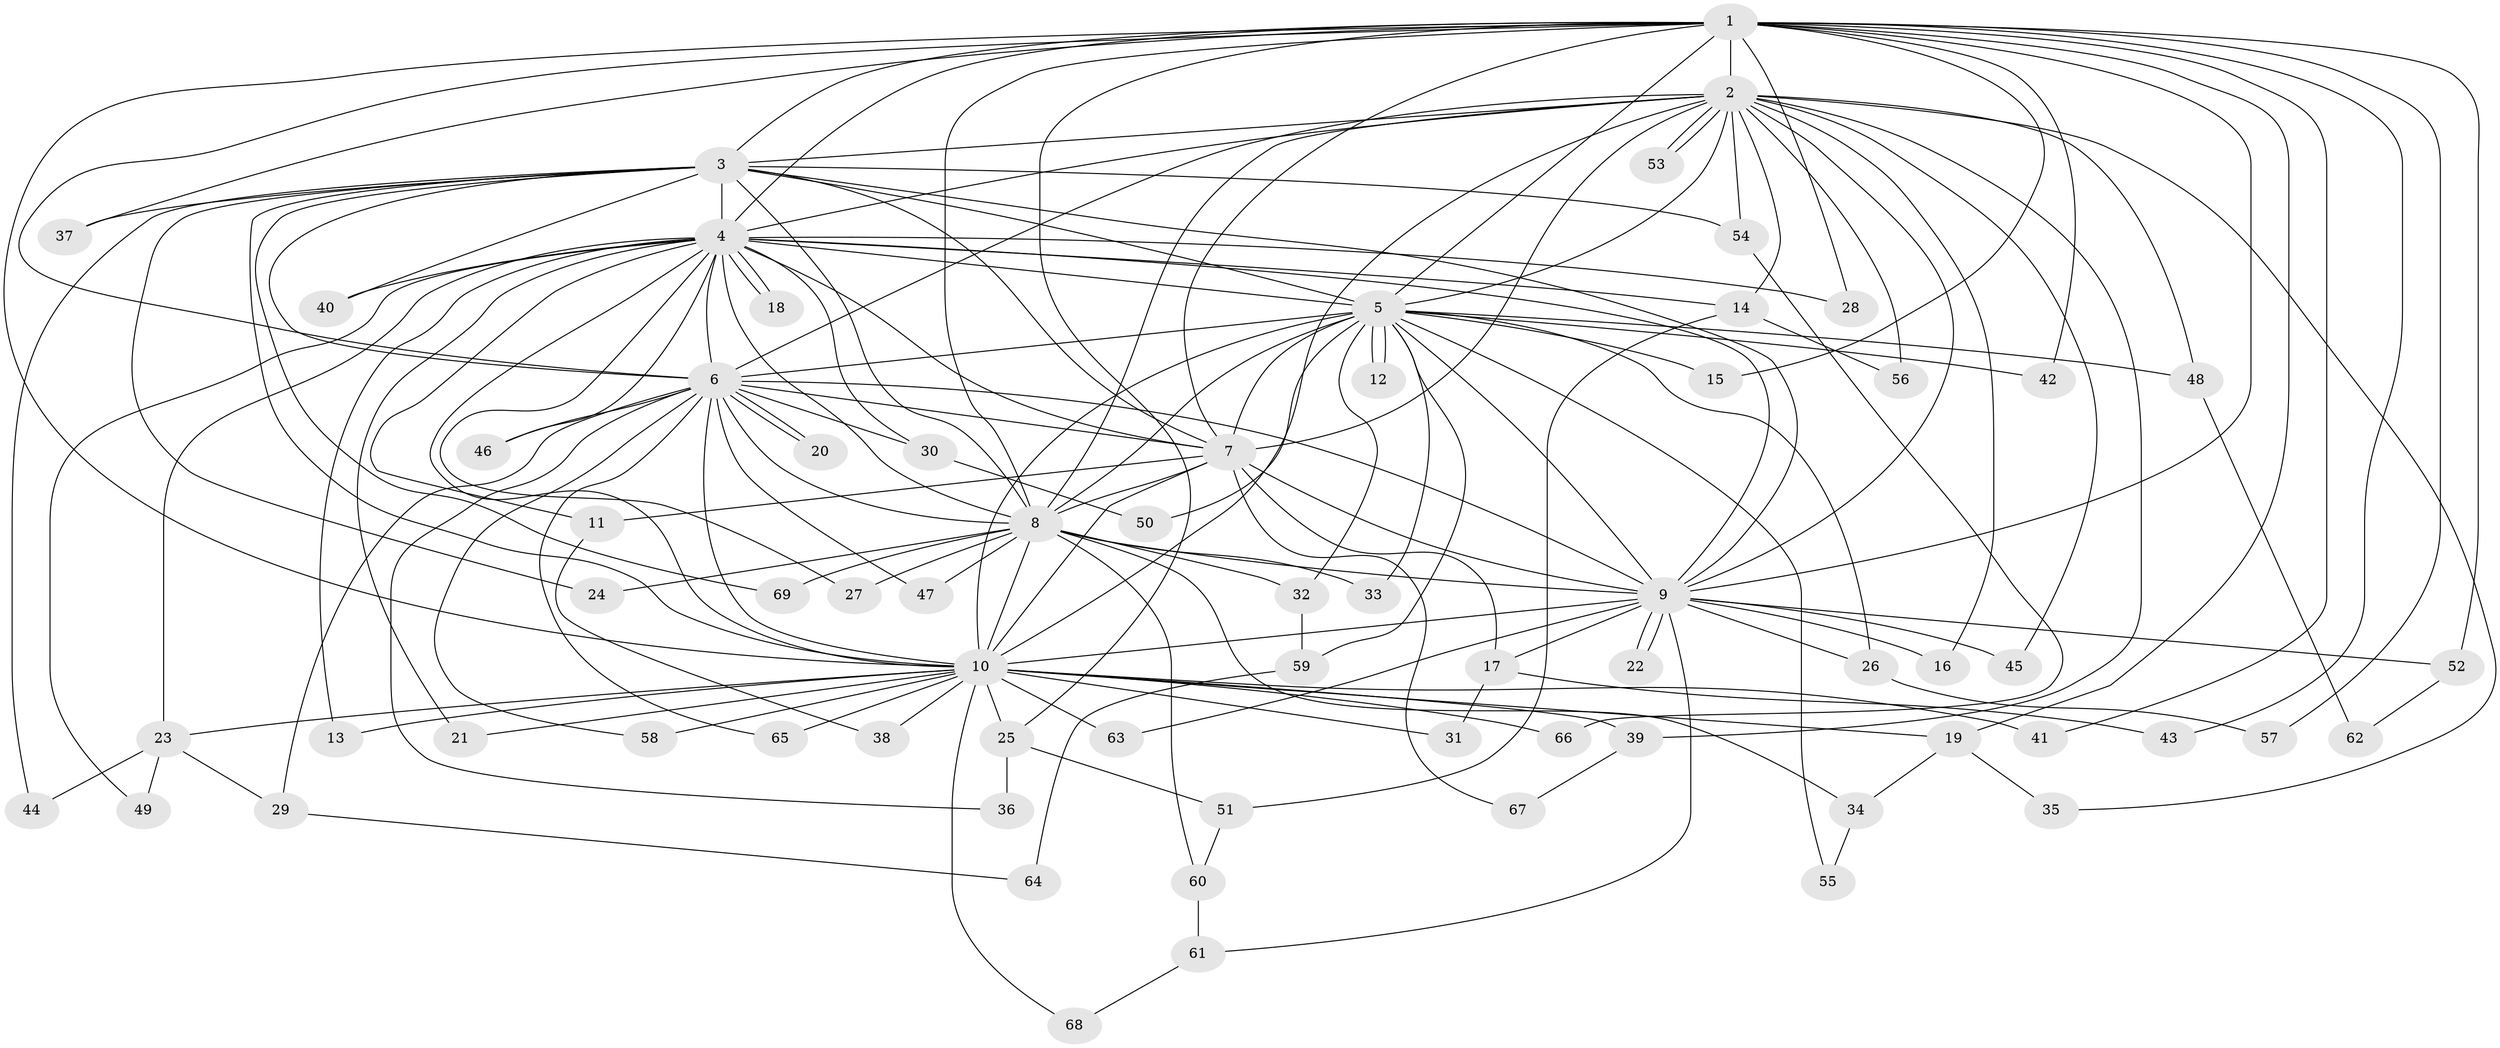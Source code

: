 // coarse degree distribution, {10: 0.045454545454545456, 15: 0.045454545454545456, 13: 0.09090909090909091, 11: 0.09090909090909091, 8: 0.09090909090909091, 9: 0.045454545454545456, 4: 0.09090909090909091, 2: 0.13636363636363635, 6: 0.09090909090909091, 3: 0.2727272727272727}
// Generated by graph-tools (version 1.1) at 2025/49/03/04/25 22:49:55]
// undirected, 69 vertices, 163 edges
graph export_dot {
  node [color=gray90,style=filled];
  1;
  2;
  3;
  4;
  5;
  6;
  7;
  8;
  9;
  10;
  11;
  12;
  13;
  14;
  15;
  16;
  17;
  18;
  19;
  20;
  21;
  22;
  23;
  24;
  25;
  26;
  27;
  28;
  29;
  30;
  31;
  32;
  33;
  34;
  35;
  36;
  37;
  38;
  39;
  40;
  41;
  42;
  43;
  44;
  45;
  46;
  47;
  48;
  49;
  50;
  51;
  52;
  53;
  54;
  55;
  56;
  57;
  58;
  59;
  60;
  61;
  62;
  63;
  64;
  65;
  66;
  67;
  68;
  69;
  1 -- 2;
  1 -- 3;
  1 -- 4;
  1 -- 5;
  1 -- 6;
  1 -- 7;
  1 -- 8;
  1 -- 9;
  1 -- 10;
  1 -- 15;
  1 -- 19;
  1 -- 25;
  1 -- 28;
  1 -- 37;
  1 -- 41;
  1 -- 42;
  1 -- 43;
  1 -- 52;
  1 -- 57;
  2 -- 3;
  2 -- 4;
  2 -- 5;
  2 -- 6;
  2 -- 7;
  2 -- 8;
  2 -- 9;
  2 -- 10;
  2 -- 14;
  2 -- 16;
  2 -- 35;
  2 -- 39;
  2 -- 45;
  2 -- 48;
  2 -- 53;
  2 -- 53;
  2 -- 54;
  2 -- 56;
  3 -- 4;
  3 -- 5;
  3 -- 6;
  3 -- 7;
  3 -- 8;
  3 -- 9;
  3 -- 10;
  3 -- 24;
  3 -- 37;
  3 -- 40;
  3 -- 44;
  3 -- 54;
  3 -- 69;
  4 -- 5;
  4 -- 6;
  4 -- 7;
  4 -- 8;
  4 -- 9;
  4 -- 10;
  4 -- 11;
  4 -- 13;
  4 -- 14;
  4 -- 18;
  4 -- 18;
  4 -- 21;
  4 -- 23;
  4 -- 27;
  4 -- 28;
  4 -- 30;
  4 -- 40;
  4 -- 46;
  4 -- 49;
  5 -- 6;
  5 -- 7;
  5 -- 8;
  5 -- 9;
  5 -- 10;
  5 -- 12;
  5 -- 12;
  5 -- 15;
  5 -- 26;
  5 -- 32;
  5 -- 33;
  5 -- 42;
  5 -- 48;
  5 -- 50;
  5 -- 55;
  5 -- 59;
  6 -- 7;
  6 -- 8;
  6 -- 9;
  6 -- 10;
  6 -- 20;
  6 -- 20;
  6 -- 29;
  6 -- 30;
  6 -- 36;
  6 -- 46;
  6 -- 47;
  6 -- 58;
  6 -- 65;
  7 -- 8;
  7 -- 9;
  7 -- 10;
  7 -- 11;
  7 -- 17;
  7 -- 67;
  8 -- 9;
  8 -- 10;
  8 -- 24;
  8 -- 27;
  8 -- 32;
  8 -- 33;
  8 -- 34;
  8 -- 47;
  8 -- 60;
  8 -- 69;
  9 -- 10;
  9 -- 16;
  9 -- 17;
  9 -- 22;
  9 -- 22;
  9 -- 26;
  9 -- 45;
  9 -- 52;
  9 -- 61;
  9 -- 63;
  10 -- 13;
  10 -- 19;
  10 -- 21;
  10 -- 23;
  10 -- 25;
  10 -- 31;
  10 -- 38;
  10 -- 39;
  10 -- 41;
  10 -- 58;
  10 -- 63;
  10 -- 65;
  10 -- 66;
  10 -- 68;
  11 -- 38;
  14 -- 51;
  14 -- 56;
  17 -- 31;
  17 -- 43;
  19 -- 34;
  19 -- 35;
  23 -- 29;
  23 -- 44;
  23 -- 49;
  25 -- 36;
  25 -- 51;
  26 -- 57;
  29 -- 64;
  30 -- 50;
  32 -- 59;
  34 -- 55;
  39 -- 67;
  48 -- 62;
  51 -- 60;
  52 -- 62;
  54 -- 66;
  59 -- 64;
  60 -- 61;
  61 -- 68;
}

